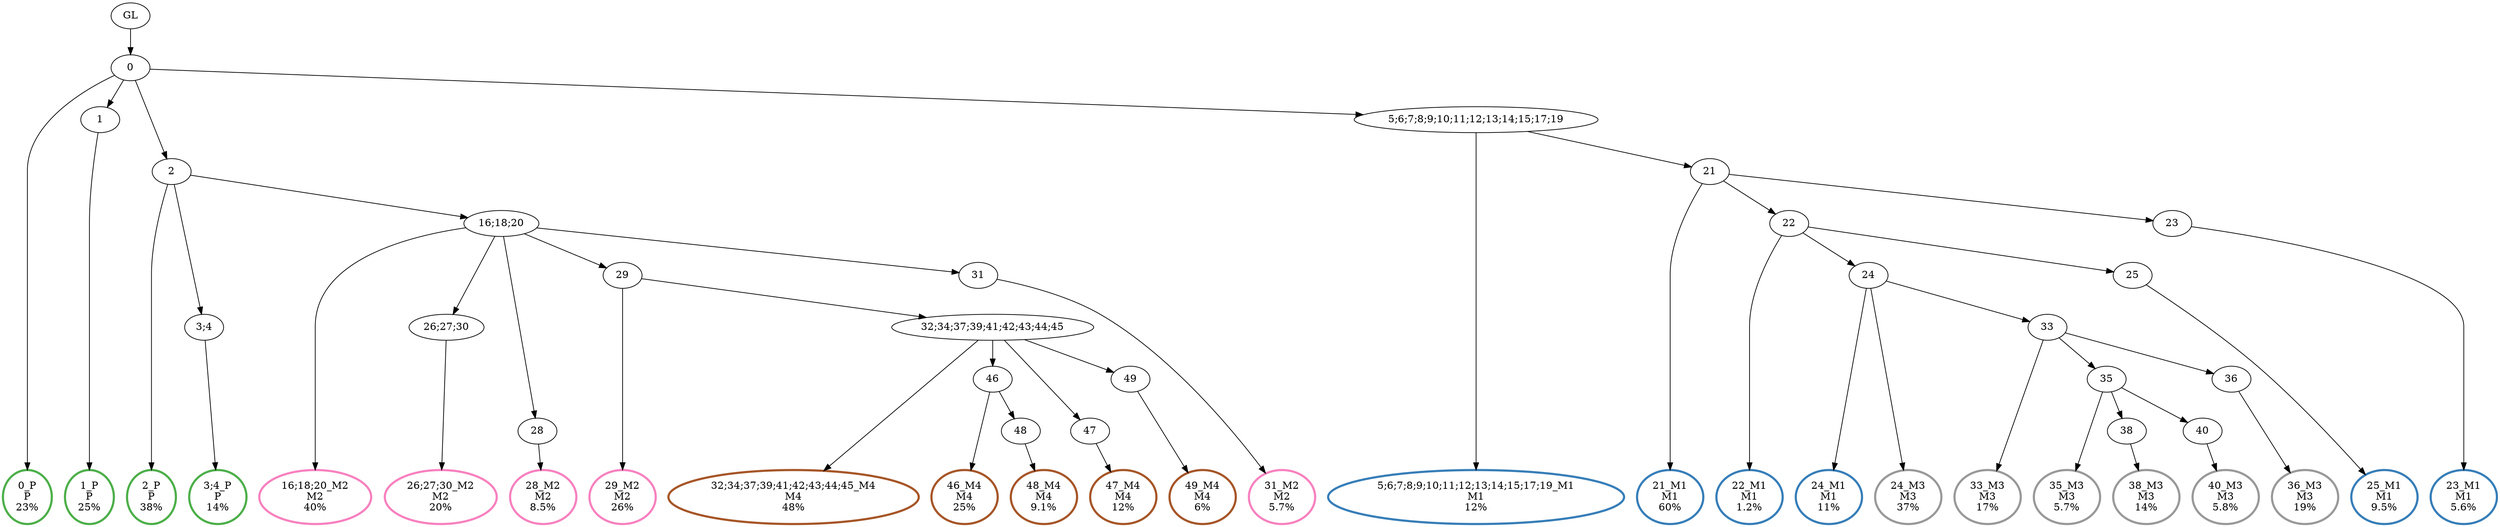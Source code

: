 digraph T {
	{
		rank=same
		49 [penwidth=3,colorscheme=set19,color=3,label="0_P\nP\n23%"]
		47 [penwidth=3,colorscheme=set19,color=3,label="1_P\nP\n25%"]
		45 [penwidth=3,colorscheme=set19,color=3,label="2_P\nP\n38%"]
		43 [penwidth=3,colorscheme=set19,color=3,label="3;4_P\nP\n14%"]
		41 [penwidth=3,colorscheme=set19,color=2,label="5;6;7;8;9;10;11;12;13;14;15;17;19_M1\nM1\n12%"]
		39 [penwidth=3,colorscheme=set19,color=2,label="21_M1\nM1\n60%"]
		37 [penwidth=3,colorscheme=set19,color=2,label="22_M1\nM1\n1.2%"]
		35 [penwidth=3,colorscheme=set19,color=2,label="24_M1\nM1\n11%"]
		33 [penwidth=3,colorscheme=set19,color=2,label="25_M1\nM1\n9.5%"]
		31 [penwidth=3,colorscheme=set19,color=2,label="23_M1\nM1\n5.6%"]
		29 [penwidth=3,colorscheme=set19,color=8,label="16;18;20_M2\nM2\n40%"]
		27 [penwidth=3,colorscheme=set19,color=8,label="26;27;30_M2\nM2\n20%"]
		25 [penwidth=3,colorscheme=set19,color=8,label="28_M2\nM2\n8.5%"]
		23 [penwidth=3,colorscheme=set19,color=8,label="29_M2\nM2\n26%"]
		21 [penwidth=3,colorscheme=set19,color=8,label="31_M2\nM2\n5.7%"]
		20 [penwidth=3,colorscheme=set19,color=9,label="24_M3\nM3\n37%"]
		18 [penwidth=3,colorscheme=set19,color=9,label="33_M3\nM3\n17%"]
		16 [penwidth=3,colorscheme=set19,color=9,label="35_M3\nM3\n5.7%"]
		14 [penwidth=3,colorscheme=set19,color=9,label="38_M3\nM3\n14%"]
		12 [penwidth=3,colorscheme=set19,color=9,label="40_M3\nM3\n5.8%"]
		10 [penwidth=3,colorscheme=set19,color=9,label="36_M3\nM3\n19%"]
		8 [penwidth=3,colorscheme=set19,color=7,label="32;34;37;39;41;42;43;44;45_M4\nM4\n48%"]
		6 [penwidth=3,colorscheme=set19,color=7,label="46_M4\nM4\n25%"]
		4 [penwidth=3,colorscheme=set19,color=7,label="48_M4\nM4\n9.1%"]
		2 [penwidth=3,colorscheme=set19,color=7,label="47_M4\nM4\n12%"]
		0 [penwidth=3,colorscheme=set19,color=7,label="49_M4\nM4\n6%"]
	}
	51 [label="GL"]
	50 [label="0"]
	48 [label="1"]
	46 [label="2"]
	44 [label="3;4"]
	42 [label="5;6;7;8;9;10;11;12;13;14;15;17;19"]
	40 [label="21"]
	38 [label="22"]
	36 [label="24"]
	34 [label="25"]
	32 [label="23"]
	30 [label="16;18;20"]
	28 [label="26;27;30"]
	26 [label="28"]
	24 [label="29"]
	22 [label="31"]
	19 [label="33"]
	17 [label="35"]
	15 [label="38"]
	13 [label="40"]
	11 [label="36"]
	9 [label="32;34;37;39;41;42;43;44;45"]
	7 [label="46"]
	5 [label="48"]
	3 [label="47"]
	1 [label="49"]
	51 -> 50
	50 -> 49
	50 -> 48
	50 -> 46
	50 -> 42
	48 -> 47
	46 -> 45
	46 -> 44
	46 -> 30
	44 -> 43
	42 -> 41
	42 -> 40
	40 -> 39
	40 -> 38
	40 -> 32
	38 -> 37
	38 -> 36
	38 -> 34
	36 -> 35
	36 -> 20
	36 -> 19
	34 -> 33
	32 -> 31
	30 -> 29
	30 -> 28
	30 -> 26
	30 -> 24
	30 -> 22
	28 -> 27
	26 -> 25
	24 -> 23
	24 -> 9
	22 -> 21
	19 -> 18
	19 -> 17
	19 -> 11
	17 -> 16
	17 -> 15
	17 -> 13
	15 -> 14
	13 -> 12
	11 -> 10
	9 -> 8
	9 -> 7
	9 -> 3
	9 -> 1
	7 -> 6
	7 -> 5
	5 -> 4
	3 -> 2
	1 -> 0
}
